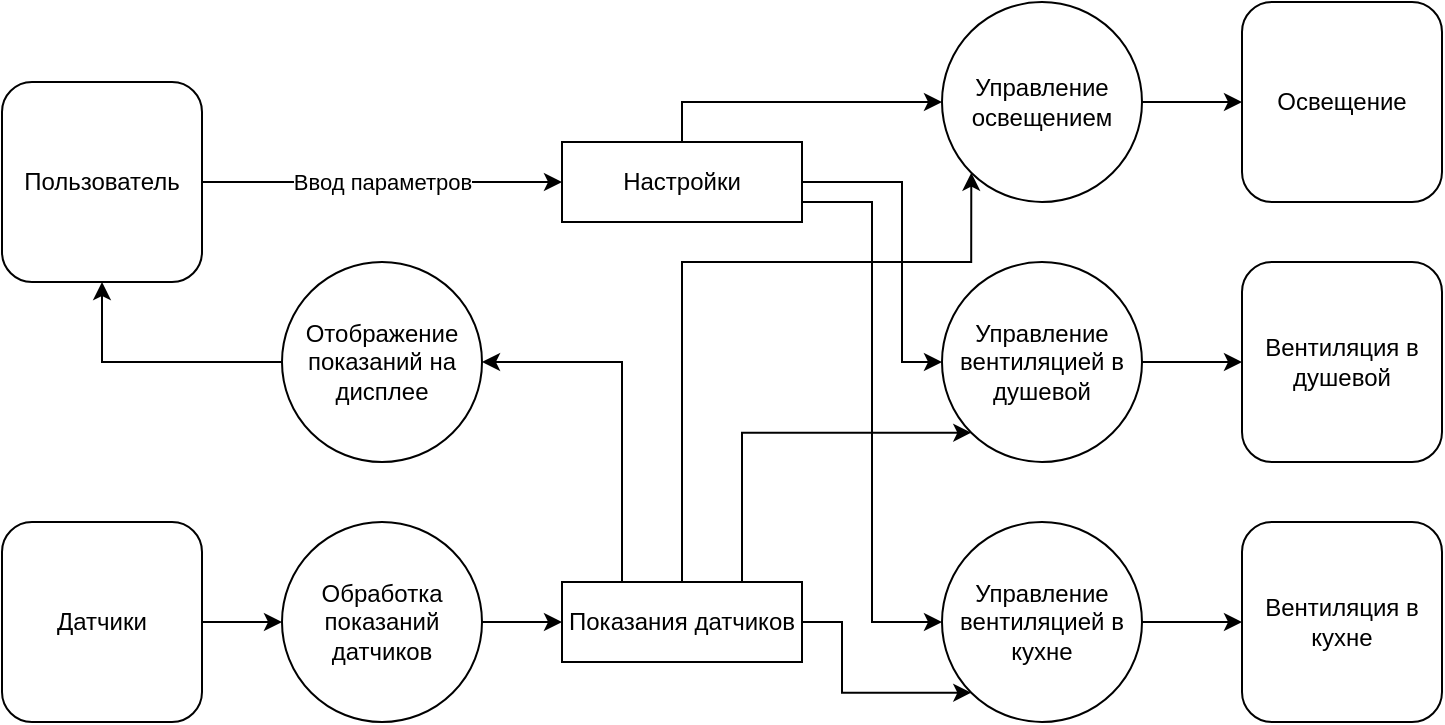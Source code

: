 <mxfile version="15.2.9" type="github">
  <diagram id="j9sbdRMMTkSXuBXOtomc" name="Page-1">
    <mxGraphModel dx="723" dy="377" grid="0" gridSize="10" guides="1" tooltips="1" connect="1" arrows="1" fold="1" page="1" pageScale="1" pageWidth="827" pageHeight="1169" math="0" shadow="0">
      <root>
        <mxCell id="0" />
        <mxCell id="1" parent="0" />
        <mxCell id="f_iLsHfI7zZGPvnPFrtP-1" style="edgeStyle=orthogonalEdgeStyle;rounded=0;orthogonalLoop=1;jettySize=auto;html=1;exitX=0.5;exitY=0;exitDx=0;exitDy=0;entryX=0;entryY=0.5;entryDx=0;entryDy=0;" edge="1" parent="1" source="f_iLsHfI7zZGPvnPFrtP-4" target="f_iLsHfI7zZGPvnPFrtP-24">
          <mxGeometry relative="1" as="geometry" />
        </mxCell>
        <mxCell id="f_iLsHfI7zZGPvnPFrtP-2" style="edgeStyle=orthogonalEdgeStyle;rounded=0;orthogonalLoop=1;jettySize=auto;html=1;exitX=1;exitY=0.75;exitDx=0;exitDy=0;entryX=0;entryY=0.5;entryDx=0;entryDy=0;" edge="1" parent="1" source="f_iLsHfI7zZGPvnPFrtP-4" target="f_iLsHfI7zZGPvnPFrtP-22">
          <mxGeometry relative="1" as="geometry" />
        </mxCell>
        <mxCell id="f_iLsHfI7zZGPvnPFrtP-3" style="edgeStyle=orthogonalEdgeStyle;rounded=0;orthogonalLoop=1;jettySize=auto;html=1;exitX=1;exitY=0.5;exitDx=0;exitDy=0;entryX=0;entryY=0.5;entryDx=0;entryDy=0;" edge="1" parent="1" source="f_iLsHfI7zZGPvnPFrtP-4" target="f_iLsHfI7zZGPvnPFrtP-20">
          <mxGeometry relative="1" as="geometry">
            <Array as="points">
              <mxPoint x="527" y="190" />
              <mxPoint x="527" y="280" />
            </Array>
          </mxGeometry>
        </mxCell>
        <mxCell id="f_iLsHfI7zZGPvnPFrtP-4" value="Настройки" style="rounded=0;whiteSpace=wrap;html=1;" vertex="1" parent="1">
          <mxGeometry x="357" y="170" width="120" height="40" as="geometry" />
        </mxCell>
        <mxCell id="f_iLsHfI7zZGPvnPFrtP-5" value="" style="endArrow=classic;html=1;exitX=1;exitY=0.5;exitDx=0;exitDy=0;entryX=0;entryY=0.5;entryDx=0;entryDy=0;edgeStyle=orthogonalEdgeStyle;" edge="1" parent="1" source="f_iLsHfI7zZGPvnPFrtP-7" target="f_iLsHfI7zZGPvnPFrtP-4">
          <mxGeometry relative="1" as="geometry">
            <mxPoint x="177" y="190" as="sourcePoint" />
            <mxPoint x="317" y="160" as="targetPoint" />
          </mxGeometry>
        </mxCell>
        <mxCell id="f_iLsHfI7zZGPvnPFrtP-6" value="Ввод параметров" style="edgeLabel;resizable=0;html=1;align=center;verticalAlign=middle;" connectable="0" vertex="1" parent="f_iLsHfI7zZGPvnPFrtP-5">
          <mxGeometry relative="1" as="geometry" />
        </mxCell>
        <mxCell id="f_iLsHfI7zZGPvnPFrtP-7" value="Пользователь" style="rounded=1;whiteSpace=wrap;html=1;" vertex="1" parent="1">
          <mxGeometry x="77" y="140" width="100" height="100" as="geometry" />
        </mxCell>
        <mxCell id="f_iLsHfI7zZGPvnPFrtP-8" style="edgeStyle=orthogonalEdgeStyle;rounded=0;orthogonalLoop=1;jettySize=auto;html=1;exitX=0.25;exitY=0;exitDx=0;exitDy=0;entryX=1;entryY=0.5;entryDx=0;entryDy=0;" edge="1" parent="1" source="f_iLsHfI7zZGPvnPFrtP-12" target="f_iLsHfI7zZGPvnPFrtP-18">
          <mxGeometry relative="1" as="geometry" />
        </mxCell>
        <mxCell id="f_iLsHfI7zZGPvnPFrtP-9" style="edgeStyle=orthogonalEdgeStyle;rounded=0;orthogonalLoop=1;jettySize=auto;html=1;exitX=1;exitY=0.5;exitDx=0;exitDy=0;entryX=0;entryY=1;entryDx=0;entryDy=0;" edge="1" parent="1" source="f_iLsHfI7zZGPvnPFrtP-12" target="f_iLsHfI7zZGPvnPFrtP-22">
          <mxGeometry relative="1" as="geometry">
            <Array as="points">
              <mxPoint x="497" y="410" />
              <mxPoint x="497" y="445" />
            </Array>
          </mxGeometry>
        </mxCell>
        <mxCell id="f_iLsHfI7zZGPvnPFrtP-10" style="edgeStyle=orthogonalEdgeStyle;rounded=0;orthogonalLoop=1;jettySize=auto;html=1;exitX=0.5;exitY=0;exitDx=0;exitDy=0;entryX=0;entryY=1;entryDx=0;entryDy=0;" edge="1" parent="1" source="f_iLsHfI7zZGPvnPFrtP-12" target="f_iLsHfI7zZGPvnPFrtP-24">
          <mxGeometry relative="1" as="geometry">
            <Array as="points">
              <mxPoint x="417" y="230" />
              <mxPoint x="562" y="230" />
            </Array>
          </mxGeometry>
        </mxCell>
        <mxCell id="f_iLsHfI7zZGPvnPFrtP-11" style="edgeStyle=orthogonalEdgeStyle;rounded=0;orthogonalLoop=1;jettySize=auto;html=1;exitX=0.75;exitY=0;exitDx=0;exitDy=0;entryX=0;entryY=1;entryDx=0;entryDy=0;" edge="1" parent="1" source="f_iLsHfI7zZGPvnPFrtP-12" target="f_iLsHfI7zZGPvnPFrtP-20">
          <mxGeometry relative="1" as="geometry">
            <Array as="points">
              <mxPoint x="447" y="315" />
            </Array>
          </mxGeometry>
        </mxCell>
        <mxCell id="f_iLsHfI7zZGPvnPFrtP-12" value="Показания датчиков" style="rounded=0;whiteSpace=wrap;html=1;" vertex="1" parent="1">
          <mxGeometry x="357" y="390" width="120" height="40" as="geometry" />
        </mxCell>
        <mxCell id="f_iLsHfI7zZGPvnPFrtP-13" style="edgeStyle=orthogonalEdgeStyle;rounded=0;orthogonalLoop=1;jettySize=auto;html=1;exitX=1;exitY=0.5;exitDx=0;exitDy=0;entryX=0;entryY=0.5;entryDx=0;entryDy=0;" edge="1" parent="1" source="f_iLsHfI7zZGPvnPFrtP-14" target="f_iLsHfI7zZGPvnPFrtP-16">
          <mxGeometry relative="1" as="geometry" />
        </mxCell>
        <mxCell id="f_iLsHfI7zZGPvnPFrtP-14" value="Датчики" style="rounded=1;whiteSpace=wrap;html=1;" vertex="1" parent="1">
          <mxGeometry x="77" y="360" width="100" height="100" as="geometry" />
        </mxCell>
        <mxCell id="f_iLsHfI7zZGPvnPFrtP-15" style="edgeStyle=orthogonalEdgeStyle;rounded=0;orthogonalLoop=1;jettySize=auto;html=1;exitX=1;exitY=0.5;exitDx=0;exitDy=0;entryX=0;entryY=0.5;entryDx=0;entryDy=0;" edge="1" parent="1" source="f_iLsHfI7zZGPvnPFrtP-16" target="f_iLsHfI7zZGPvnPFrtP-12">
          <mxGeometry relative="1" as="geometry" />
        </mxCell>
        <mxCell id="f_iLsHfI7zZGPvnPFrtP-16" value="Обработка показаний&lt;br&gt;датчиков" style="ellipse;whiteSpace=wrap;html=1;aspect=fixed;" vertex="1" parent="1">
          <mxGeometry x="217" y="360" width="100" height="100" as="geometry" />
        </mxCell>
        <mxCell id="f_iLsHfI7zZGPvnPFrtP-17" style="edgeStyle=orthogonalEdgeStyle;rounded=0;orthogonalLoop=1;jettySize=auto;html=1;exitX=0;exitY=0.5;exitDx=0;exitDy=0;entryX=0.5;entryY=1;entryDx=0;entryDy=0;" edge="1" parent="1" source="f_iLsHfI7zZGPvnPFrtP-18" target="f_iLsHfI7zZGPvnPFrtP-7">
          <mxGeometry relative="1" as="geometry" />
        </mxCell>
        <mxCell id="f_iLsHfI7zZGPvnPFrtP-18" value="Отображение показаний на дисплее" style="ellipse;whiteSpace=wrap;html=1;aspect=fixed;" vertex="1" parent="1">
          <mxGeometry x="217" y="230" width="100" height="100" as="geometry" />
        </mxCell>
        <mxCell id="f_iLsHfI7zZGPvnPFrtP-19" style="edgeStyle=orthogonalEdgeStyle;rounded=0;orthogonalLoop=1;jettySize=auto;html=1;exitX=1;exitY=0.5;exitDx=0;exitDy=0;entryX=0;entryY=0.5;entryDx=0;entryDy=0;" edge="1" parent="1" source="f_iLsHfI7zZGPvnPFrtP-20" target="f_iLsHfI7zZGPvnPFrtP-26">
          <mxGeometry relative="1" as="geometry" />
        </mxCell>
        <mxCell id="f_iLsHfI7zZGPvnPFrtP-20" value="Управление вентиляцией в душевой" style="ellipse;whiteSpace=wrap;html=1;aspect=fixed;" vertex="1" parent="1">
          <mxGeometry x="547" y="230" width="100" height="100" as="geometry" />
        </mxCell>
        <mxCell id="f_iLsHfI7zZGPvnPFrtP-21" style="edgeStyle=orthogonalEdgeStyle;rounded=0;orthogonalLoop=1;jettySize=auto;html=1;exitX=1;exitY=0.5;exitDx=0;exitDy=0;entryX=0;entryY=0.5;entryDx=0;entryDy=0;" edge="1" parent="1" source="f_iLsHfI7zZGPvnPFrtP-22" target="f_iLsHfI7zZGPvnPFrtP-27">
          <mxGeometry relative="1" as="geometry" />
        </mxCell>
        <mxCell id="f_iLsHfI7zZGPvnPFrtP-22" value="Управление вентиляцией в кухне" style="ellipse;whiteSpace=wrap;html=1;aspect=fixed;" vertex="1" parent="1">
          <mxGeometry x="547" y="360" width="100" height="100" as="geometry" />
        </mxCell>
        <mxCell id="f_iLsHfI7zZGPvnPFrtP-23" style="edgeStyle=orthogonalEdgeStyle;rounded=0;orthogonalLoop=1;jettySize=auto;html=1;exitX=1;exitY=0.5;exitDx=0;exitDy=0;" edge="1" parent="1" source="f_iLsHfI7zZGPvnPFrtP-24" target="f_iLsHfI7zZGPvnPFrtP-25">
          <mxGeometry relative="1" as="geometry" />
        </mxCell>
        <mxCell id="f_iLsHfI7zZGPvnPFrtP-24" value="Управление освещением" style="ellipse;whiteSpace=wrap;html=1;aspect=fixed;" vertex="1" parent="1">
          <mxGeometry x="547" y="100" width="100" height="100" as="geometry" />
        </mxCell>
        <mxCell id="f_iLsHfI7zZGPvnPFrtP-25" value="Освещение" style="rounded=1;whiteSpace=wrap;html=1;" vertex="1" parent="1">
          <mxGeometry x="697" y="100" width="100" height="100" as="geometry" />
        </mxCell>
        <mxCell id="f_iLsHfI7zZGPvnPFrtP-26" value="Вентиляция в душевой" style="rounded=1;whiteSpace=wrap;html=1;" vertex="1" parent="1">
          <mxGeometry x="697" y="230" width="100" height="100" as="geometry" />
        </mxCell>
        <mxCell id="f_iLsHfI7zZGPvnPFrtP-27" value="Вентиляция в кухне" style="rounded=1;whiteSpace=wrap;html=1;" vertex="1" parent="1">
          <mxGeometry x="697" y="360" width="100" height="100" as="geometry" />
        </mxCell>
      </root>
    </mxGraphModel>
  </diagram>
</mxfile>
